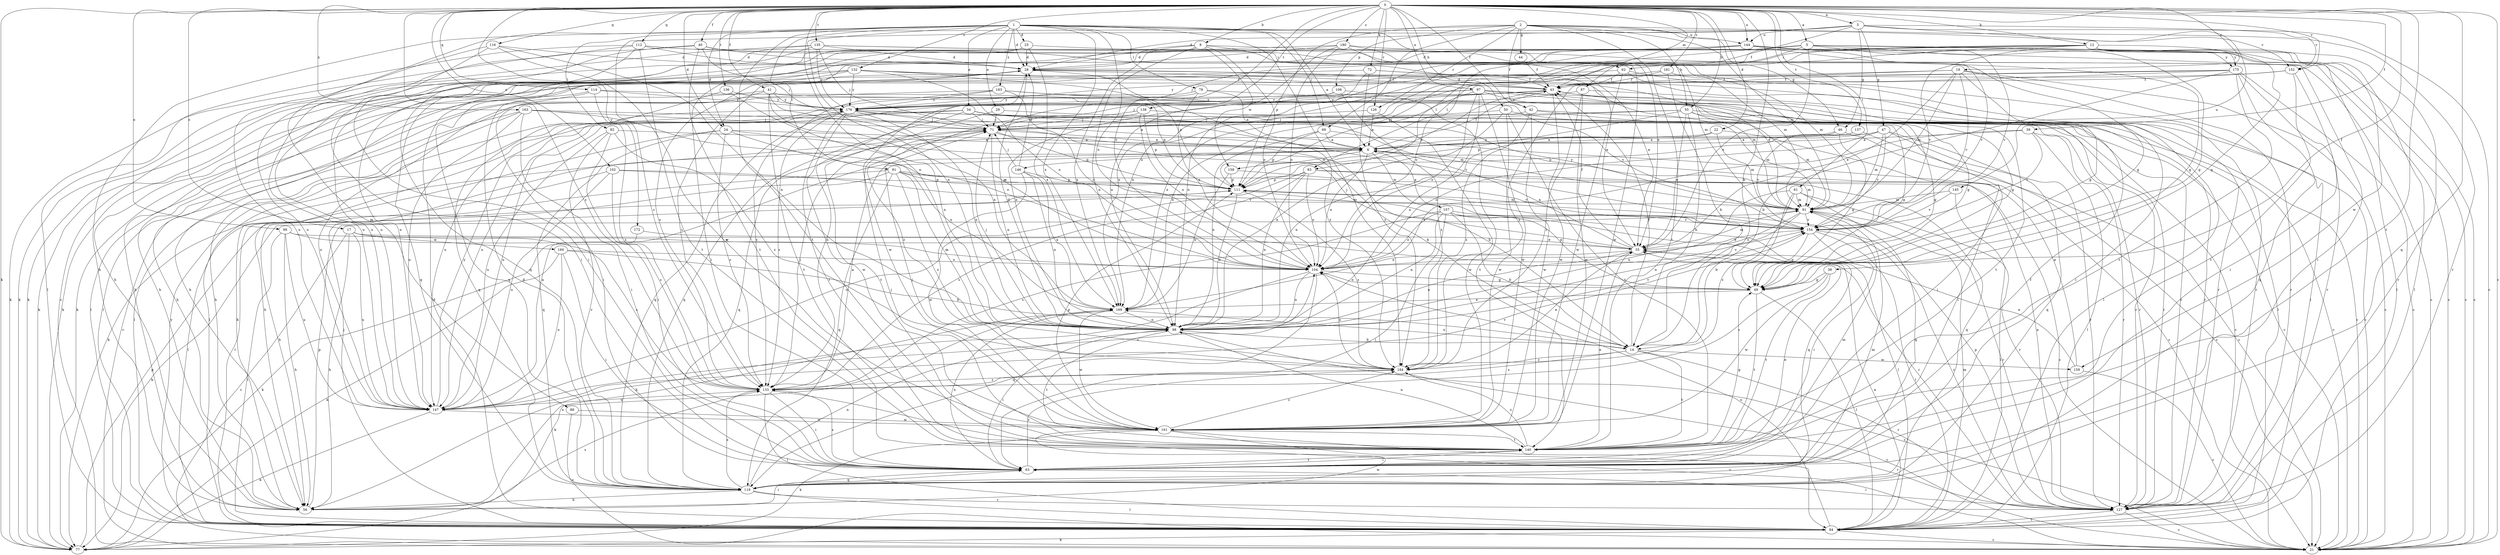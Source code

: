 strict digraph  {
0;
1;
2;
3;
5;
6;
8;
12;
14;
17;
19;
21;
22;
24;
25;
28;
29;
34;
35;
38;
39;
40;
41;
42;
43;
44;
46;
47;
49;
50;
55;
56;
61;
62;
63;
69;
71;
72;
77;
78;
81;
82;
83;
84;
87;
88;
91;
97;
98;
99;
102;
104;
106;
111;
112;
114;
116;
119;
126;
127;
132;
133;
135;
136;
137;
138;
140;
144;
145;
146;
147;
152;
154;
157;
158;
159;
160;
161;
163;
169;
172;
175;
176;
180;
181;
183;
184;
0 -> 3  [label=a];
0 -> 5  [label=a];
0 -> 8  [label=b];
0 -> 12  [label=b];
0 -> 14  [label=b];
0 -> 17  [label=c];
0 -> 19  [label=c];
0 -> 21  [label=c];
0 -> 22  [label=d];
0 -> 24  [label=d];
0 -> 38  [label=f];
0 -> 39  [label=f];
0 -> 40  [label=f];
0 -> 41  [label=f];
0 -> 42  [label=f];
0 -> 50  [label=h];
0 -> 55  [label=h];
0 -> 61  [label=i];
0 -> 72  [label=k];
0 -> 77  [label=k];
0 -> 87  [label=m];
0 -> 97  [label=n];
0 -> 98  [label=n];
0 -> 99  [label=o];
0 -> 102  [label=o];
0 -> 104  [label=o];
0 -> 112  [label=q];
0 -> 114  [label=q];
0 -> 116  [label=q];
0 -> 119  [label=q];
0 -> 126  [label=r];
0 -> 132  [label=s];
0 -> 133  [label=s];
0 -> 135  [label=t];
0 -> 136  [label=t];
0 -> 137  [label=t];
0 -> 138  [label=t];
0 -> 140  [label=t];
0 -> 144  [label=u];
0 -> 152  [label=v];
0 -> 163  [label=x];
0 -> 172  [label=y];
0 -> 180  [label=z];
0 -> 181  [label=z];
1 -> 6  [label=a];
1 -> 24  [label=d];
1 -> 25  [label=d];
1 -> 28  [label=d];
1 -> 29  [label=e];
1 -> 34  [label=e];
1 -> 35  [label=e];
1 -> 69  [label=j];
1 -> 78  [label=l];
1 -> 81  [label=l];
1 -> 82  [label=l];
1 -> 88  [label=m];
1 -> 98  [label=n];
1 -> 104  [label=o];
1 -> 140  [label=t];
1 -> 152  [label=v];
1 -> 169  [label=x];
1 -> 183  [label=z];
1 -> 184  [label=z];
2 -> 42  [label=f];
2 -> 44  [label=g];
2 -> 46  [label=g];
2 -> 55  [label=h];
2 -> 56  [label=h];
2 -> 69  [label=j];
2 -> 91  [label=m];
2 -> 106  [label=p];
2 -> 111  [label=p];
2 -> 126  [label=r];
2 -> 127  [label=r];
2 -> 140  [label=t];
2 -> 144  [label=u];
3 -> 21  [label=c];
3 -> 28  [label=d];
3 -> 43  [label=f];
3 -> 46  [label=g];
3 -> 47  [label=g];
3 -> 133  [label=s];
3 -> 144  [label=u];
3 -> 145  [label=u];
3 -> 152  [label=v];
5 -> 21  [label=c];
5 -> 35  [label=e];
5 -> 49  [label=g];
5 -> 62  [label=i];
5 -> 83  [label=l];
5 -> 111  [label=p];
5 -> 154  [label=v];
5 -> 175  [label=y];
6 -> 43  [label=f];
6 -> 104  [label=o];
6 -> 146  [label=u];
6 -> 157  [label=w];
6 -> 158  [label=w];
8 -> 21  [label=c];
8 -> 28  [label=d];
8 -> 56  [label=h];
8 -> 62  [label=i];
8 -> 63  [label=i];
8 -> 98  [label=n];
8 -> 104  [label=o];
8 -> 158  [label=w];
8 -> 169  [label=x];
12 -> 49  [label=g];
12 -> 71  [label=j];
12 -> 83  [label=l];
12 -> 84  [label=l];
12 -> 127  [label=r];
12 -> 133  [label=s];
12 -> 147  [label=u];
12 -> 154  [label=v];
12 -> 159  [label=w];
12 -> 169  [label=x];
12 -> 175  [label=y];
14 -> 43  [label=f];
14 -> 127  [label=r];
14 -> 133  [label=s];
14 -> 140  [label=t];
14 -> 159  [label=w];
14 -> 169  [label=x];
14 -> 184  [label=z];
17 -> 21  [label=c];
17 -> 56  [label=h];
17 -> 127  [label=r];
17 -> 133  [label=s];
17 -> 147  [label=u];
17 -> 160  [label=w];
19 -> 21  [label=c];
19 -> 35  [label=e];
19 -> 43  [label=f];
19 -> 49  [label=g];
19 -> 91  [label=m];
19 -> 127  [label=r];
19 -> 133  [label=s];
19 -> 154  [label=v];
22 -> 6  [label=a];
22 -> 63  [label=i];
22 -> 91  [label=m];
22 -> 98  [label=n];
24 -> 6  [label=a];
24 -> 14  [label=b];
24 -> 56  [label=h];
24 -> 119  [label=q];
24 -> 133  [label=s];
24 -> 169  [label=x];
25 -> 21  [label=c];
25 -> 28  [label=d];
25 -> 77  [label=k];
25 -> 119  [label=q];
25 -> 169  [label=x];
28 -> 43  [label=f];
28 -> 77  [label=k];
28 -> 119  [label=q];
28 -> 161  [label=w];
28 -> 184  [label=z];
29 -> 21  [label=c];
29 -> 71  [label=j];
29 -> 140  [label=t];
34 -> 49  [label=g];
34 -> 56  [label=h];
34 -> 71  [label=j];
34 -> 84  [label=l];
34 -> 119  [label=q];
34 -> 127  [label=r];
34 -> 154  [label=v];
35 -> 6  [label=a];
35 -> 43  [label=f];
35 -> 71  [label=j];
35 -> 91  [label=m];
35 -> 98  [label=n];
35 -> 104  [label=o];
38 -> 49  [label=g];
38 -> 133  [label=s];
38 -> 140  [label=t];
38 -> 161  [label=w];
39 -> 6  [label=a];
39 -> 84  [label=l];
39 -> 127  [label=r];
39 -> 154  [label=v];
39 -> 169  [label=x];
40 -> 28  [label=d];
40 -> 35  [label=e];
40 -> 71  [label=j];
40 -> 77  [label=k];
40 -> 140  [label=t];
40 -> 147  [label=u];
41 -> 56  [label=h];
41 -> 104  [label=o];
41 -> 127  [label=r];
41 -> 140  [label=t];
41 -> 147  [label=u];
41 -> 169  [label=x];
41 -> 176  [label=y];
42 -> 21  [label=c];
42 -> 63  [label=i];
42 -> 71  [label=j];
42 -> 161  [label=w];
42 -> 184  [label=z];
43 -> 28  [label=d];
43 -> 63  [label=i];
43 -> 71  [label=j];
43 -> 111  [label=p];
43 -> 147  [label=u];
43 -> 161  [label=w];
43 -> 176  [label=y];
44 -> 43  [label=f];
46 -> 6  [label=a];
46 -> 21  [label=c];
46 -> 49  [label=g];
46 -> 77  [label=k];
47 -> 6  [label=a];
47 -> 91  [label=m];
47 -> 104  [label=o];
47 -> 111  [label=p];
47 -> 119  [label=q];
47 -> 127  [label=r];
47 -> 154  [label=v];
49 -> 84  [label=l];
49 -> 104  [label=o];
49 -> 111  [label=p];
49 -> 140  [label=t];
49 -> 169  [label=x];
50 -> 71  [label=j];
50 -> 91  [label=m];
50 -> 98  [label=n];
50 -> 140  [label=t];
50 -> 161  [label=w];
55 -> 14  [label=b];
55 -> 21  [label=c];
55 -> 35  [label=e];
55 -> 49  [label=g];
55 -> 71  [label=j];
55 -> 91  [label=m];
55 -> 111  [label=p];
55 -> 147  [label=u];
56 -> 63  [label=i];
56 -> 111  [label=p];
56 -> 133  [label=s];
56 -> 161  [label=w];
56 -> 169  [label=x];
61 -> 14  [label=b];
61 -> 91  [label=m];
61 -> 98  [label=n];
61 -> 119  [label=q];
61 -> 127  [label=r];
61 -> 184  [label=z];
62 -> 43  [label=f];
62 -> 84  [label=l];
62 -> 127  [label=r];
62 -> 161  [label=w];
62 -> 176  [label=y];
63 -> 35  [label=e];
63 -> 43  [label=f];
63 -> 91  [label=m];
63 -> 119  [label=q];
63 -> 133  [label=s];
63 -> 140  [label=t];
63 -> 169  [label=x];
63 -> 184  [label=z];
69 -> 6  [label=a];
69 -> 21  [label=c];
69 -> 98  [label=n];
69 -> 111  [label=p];
71 -> 6  [label=a];
71 -> 14  [label=b];
71 -> 98  [label=n];
71 -> 111  [label=p];
71 -> 119  [label=q];
72 -> 43  [label=f];
72 -> 56  [label=h];
72 -> 98  [label=n];
72 -> 127  [label=r];
72 -> 184  [label=z];
77 -> 111  [label=p];
78 -> 6  [label=a];
78 -> 104  [label=o];
78 -> 127  [label=r];
78 -> 147  [label=u];
78 -> 176  [label=y];
81 -> 21  [label=c];
81 -> 56  [label=h];
81 -> 84  [label=l];
81 -> 98  [label=n];
81 -> 111  [label=p];
81 -> 119  [label=q];
81 -> 154  [label=v];
81 -> 184  [label=z];
82 -> 6  [label=a];
82 -> 63  [label=i];
82 -> 147  [label=u];
82 -> 184  [label=z];
82 -> 119  [label=v];
83 -> 91  [label=m];
83 -> 98  [label=n];
83 -> 104  [label=o];
83 -> 111  [label=p];
83 -> 119  [label=q];
83 -> 133  [label=s];
83 -> 147  [label=u];
84 -> 21  [label=c];
84 -> 28  [label=d];
84 -> 35  [label=e];
84 -> 71  [label=j];
84 -> 77  [label=k];
84 -> 91  [label=m];
84 -> 104  [label=o];
84 -> 176  [label=y];
87 -> 21  [label=c];
87 -> 161  [label=w];
87 -> 176  [label=y];
87 -> 184  [label=z];
88 -> 21  [label=c];
88 -> 161  [label=w];
91 -> 28  [label=d];
91 -> 77  [label=k];
91 -> 98  [label=n];
91 -> 104  [label=o];
91 -> 127  [label=r];
91 -> 154  [label=v];
91 -> 176  [label=y];
97 -> 21  [label=c];
97 -> 49  [label=g];
97 -> 84  [label=l];
97 -> 98  [label=n];
97 -> 104  [label=o];
97 -> 133  [label=s];
97 -> 140  [label=t];
97 -> 161  [label=w];
97 -> 169  [label=x];
97 -> 176  [label=y];
98 -> 14  [label=b];
98 -> 21  [label=c];
98 -> 28  [label=d];
98 -> 63  [label=i];
98 -> 71  [label=j];
98 -> 140  [label=t];
98 -> 154  [label=v];
99 -> 35  [label=e];
99 -> 56  [label=h];
99 -> 84  [label=l];
99 -> 104  [label=o];
99 -> 147  [label=u];
102 -> 84  [label=l];
102 -> 111  [label=p];
102 -> 133  [label=s];
102 -> 147  [label=u];
102 -> 154  [label=v];
104 -> 49  [label=g];
104 -> 56  [label=h];
104 -> 98  [label=n];
104 -> 119  [label=q];
104 -> 154  [label=v];
106 -> 56  [label=h];
106 -> 140  [label=t];
106 -> 176  [label=y];
106 -> 184  [label=z];
111 -> 91  [label=m];
111 -> 98  [label=n];
111 -> 184  [label=z];
112 -> 28  [label=d];
112 -> 35  [label=e];
112 -> 63  [label=i];
112 -> 84  [label=l];
112 -> 91  [label=m];
112 -> 140  [label=t];
112 -> 147  [label=u];
114 -> 63  [label=i];
114 -> 84  [label=l];
114 -> 111  [label=p];
114 -> 133  [label=s];
114 -> 176  [label=y];
116 -> 28  [label=d];
116 -> 63  [label=i];
116 -> 98  [label=n];
116 -> 147  [label=u];
116 -> 161  [label=w];
119 -> 28  [label=d];
119 -> 56  [label=h];
119 -> 84  [label=l];
119 -> 91  [label=m];
119 -> 98  [label=n];
119 -> 127  [label=r];
119 -> 133  [label=s];
126 -> 6  [label=a];
126 -> 71  [label=j];
126 -> 161  [label=w];
127 -> 6  [label=a];
127 -> 21  [label=c];
127 -> 63  [label=i];
127 -> 84  [label=l];
127 -> 111  [label=p];
132 -> 43  [label=f];
132 -> 56  [label=h];
132 -> 77  [label=k];
132 -> 91  [label=m];
132 -> 104  [label=o];
132 -> 111  [label=p];
132 -> 119  [label=q];
132 -> 176  [label=y];
133 -> 6  [label=a];
133 -> 21  [label=c];
133 -> 63  [label=i];
133 -> 71  [label=j];
133 -> 84  [label=l];
133 -> 147  [label=u];
135 -> 21  [label=c];
135 -> 28  [label=d];
135 -> 49  [label=g];
135 -> 71  [label=j];
135 -> 77  [label=k];
135 -> 91  [label=m];
135 -> 147  [label=u];
135 -> 176  [label=y];
136 -> 98  [label=n];
136 -> 119  [label=q];
136 -> 176  [label=y];
137 -> 6  [label=a];
137 -> 21  [label=c];
137 -> 154  [label=v];
138 -> 71  [label=j];
138 -> 104  [label=o];
138 -> 111  [label=p];
138 -> 127  [label=r];
138 -> 184  [label=z];
140 -> 35  [label=e];
140 -> 49  [label=g];
140 -> 63  [label=i];
140 -> 71  [label=j];
140 -> 98  [label=n];
140 -> 184  [label=z];
144 -> 28  [label=d];
144 -> 49  [label=g];
144 -> 63  [label=i];
144 -> 84  [label=l];
144 -> 98  [label=n];
144 -> 104  [label=o];
144 -> 154  [label=v];
144 -> 169  [label=x];
145 -> 84  [label=l];
145 -> 91  [label=m];
145 -> 154  [label=v];
146 -> 28  [label=d];
146 -> 71  [label=j];
146 -> 98  [label=n];
146 -> 111  [label=p];
146 -> 161  [label=w];
146 -> 169  [label=x];
147 -> 6  [label=a];
147 -> 77  [label=k];
147 -> 104  [label=o];
147 -> 154  [label=v];
147 -> 161  [label=w];
147 -> 176  [label=y];
152 -> 43  [label=f];
152 -> 63  [label=i];
152 -> 77  [label=k];
152 -> 140  [label=t];
154 -> 35  [label=e];
154 -> 49  [label=g];
154 -> 63  [label=i];
154 -> 84  [label=l];
154 -> 127  [label=r];
157 -> 6  [label=a];
157 -> 14  [label=b];
157 -> 63  [label=i];
157 -> 84  [label=l];
157 -> 98  [label=n];
157 -> 104  [label=o];
157 -> 119  [label=q];
157 -> 133  [label=s];
157 -> 154  [label=v];
158 -> 111  [label=p];
158 -> 154  [label=v];
158 -> 169  [label=x];
159 -> 6  [label=a];
159 -> 21  [label=c];
159 -> 35  [label=e];
160 -> 14  [label=b];
160 -> 63  [label=i];
160 -> 77  [label=k];
160 -> 104  [label=o];
160 -> 147  [label=u];
161 -> 71  [label=j];
161 -> 77  [label=k];
161 -> 84  [label=l];
161 -> 111  [label=p];
161 -> 127  [label=r];
161 -> 140  [label=t];
161 -> 184  [label=z];
163 -> 6  [label=a];
163 -> 21  [label=c];
163 -> 63  [label=i];
163 -> 71  [label=j];
163 -> 84  [label=l];
163 -> 104  [label=o];
163 -> 147  [label=u];
169 -> 77  [label=k];
169 -> 98  [label=n];
169 -> 161  [label=w];
172 -> 35  [label=e];
172 -> 77  [label=k];
175 -> 14  [label=b];
175 -> 21  [label=c];
175 -> 43  [label=f];
175 -> 56  [label=h];
175 -> 119  [label=q];
175 -> 127  [label=r];
175 -> 140  [label=t];
175 -> 184  [label=z];
176 -> 71  [label=j];
176 -> 91  [label=m];
176 -> 98  [label=n];
176 -> 119  [label=q];
176 -> 127  [label=r];
176 -> 133  [label=s];
176 -> 140  [label=t];
176 -> 161  [label=w];
180 -> 21  [label=c];
180 -> 28  [label=d];
180 -> 91  [label=m];
180 -> 98  [label=n];
180 -> 104  [label=o];
180 -> 147  [label=u];
180 -> 161  [label=w];
181 -> 14  [label=b];
181 -> 43  [label=f];
181 -> 84  [label=l];
181 -> 169  [label=x];
183 -> 49  [label=g];
183 -> 84  [label=l];
183 -> 104  [label=o];
183 -> 133  [label=s];
183 -> 154  [label=v];
183 -> 176  [label=y];
184 -> 21  [label=c];
184 -> 35  [label=e];
184 -> 104  [label=o];
184 -> 133  [label=s];
}

